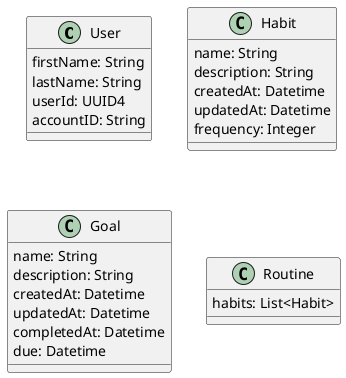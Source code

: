 @startuml
class User {
    firstName: String
    lastName: String
    userId: UUID4
    accountID: String
}

class Habit {
    name: String
    description: String
    createdAt: Datetime
    updatedAt: Datetime
    frequency: Integer
}

class Goal {
    name: String
    description: String
    createdAt: Datetime
    updatedAt: Datetime
    completedAt: Datetime
    due: Datetime

}

class Routine {
    habits: List<Habit>   
}
@enduml